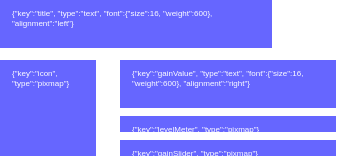 <mxfile>
    <diagram id="gRC5p6lSlWNpRSB2eHs0" name="customLayout">
        <mxGraphModel dx="114" dy="117" grid="1" gridSize="1" guides="1" tooltips="1" connect="1" arrows="1" fold="1" page="1" pageScale="1" pageWidth="200" pageHeight="100" math="0" shadow="0">
            <root>
                <mxCell id="0"/>
                <mxCell id="1" parent="0"/>
                <mxCell id="6" value="{&quot;key&quot;:&quot;icon&quot;, &quot;type&quot;:&quot;pixmap&quot;}" style="rounded=0;whiteSpace=wrap;html=1;fontSize=4;fontColor=#FFFFFF;fillColor=#6666FF;strokeColor=none;verticalAlign=top;align=left;spacing=0;spacingLeft=6;" parent="1" vertex="1">
                    <mxGeometry x="16" y="40" width="48" height="48" as="geometry"/>
                </mxCell>
                <mxCell id="7" value="{&quot;key&quot;:&quot;gainValue&quot;, &quot;type&quot;:&quot;text&quot;, &quot;font&quot;:{&quot;size&quot;:16, &quot;weight&quot;:600}, &quot;alignment&quot;:&quot;right&quot;}" style="rounded=0;whiteSpace=wrap;html=1;fontSize=4;fontColor=#FFFFFF;fillColor=#6666FF;strokeColor=none;verticalAlign=top;align=left;spacing=0;spacingLeft=6;" parent="1" vertex="1">
                    <mxGeometry x="76" y="40" width="108" height="24" as="geometry"/>
                </mxCell>
                <mxCell id="8" value="{&quot;key&quot;:&quot;levelMeter&quot;, &quot;type&quot;:&quot;pixmap&quot;}" style="rounded=0;whiteSpace=wrap;html=1;fontSize=4;fontColor=#FFFFFF;fillColor=#6666FF;strokeColor=none;verticalAlign=top;align=left;spacing=0;spacingLeft=6;" parent="1" vertex="1">
                    <mxGeometry x="76" y="68" width="108" height="8" as="geometry"/>
                </mxCell>
                <mxCell id="9" value="{&quot;key&quot;:&quot;gainSlider&quot;, &quot;type&quot;:&quot;pixmap&quot;}" style="rounded=0;whiteSpace=wrap;html=1;fontSize=4;fontColor=#FFFFFF;fillColor=#6666FF;strokeColor=none;verticalAlign=top;align=left;spacing=0;spacingLeft=6;" parent="1" vertex="1">
                    <mxGeometry x="76" y="80" width="108" height="8" as="geometry"/>
                </mxCell>
                <mxCell id="DI9kBK8Rm9_XXlFNE4hC-9" value="{&quot;key&quot;:&quot;title&quot;, &quot;type&quot;:&quot;text&quot;, &quot;font&quot;:{&quot;size&quot;:16, &quot;weight&quot;:600}, &quot;alignment&quot;:&quot;left&quot;}" style="rounded=0;whiteSpace=wrap;html=1;fontSize=4;fontColor=#FFFFFF;fillColor=#6666FF;strokeColor=none;verticalAlign=top;align=left;spacing=0;spacingLeft=6;" vertex="1" parent="1">
                    <mxGeometry x="16" y="10" width="136" height="24" as="geometry"/>
                </mxCell>
            </root>
        </mxGraphModel>
    </diagram>
    <diagram name="indicatorLayout" id="8Op-dqdAiXIAyYBQg95h">
        <mxGraphModel dx="138" dy="141" grid="1" gridSize="1" guides="1" tooltips="1" connect="1" arrows="1" fold="1" page="1" pageScale="1" pageWidth="200" pageHeight="100" math="0" shadow="0">
            <root>
                <mxCell id="zf-_htT1ZFLxrwi-bp1Y-0"/>
                <mxCell id="zf-_htT1ZFLxrwi-bp1Y-1" parent="zf-_htT1ZFLxrwi-bp1Y-0"/>
                <mxCell id="bUAzu6Rc4y3xahkR9zPU-0" value="{&quot;key&quot;:&quot;title&quot;, &quot;type&quot;:&quot;text&quot;, &quot;font&quot;:{&quot;size&quot;:16, &quot;weight&quot;:600}, &quot;alignment&quot;:&quot;left&quot;}" style="rounded=0;whiteSpace=wrap;html=1;fontSize=4;fontColor=#FFFFFF;fillColor=#6666FF;strokeColor=none;verticalAlign=top;align=left;spacing=0;spacingLeft=6;" vertex="1" parent="zf-_htT1ZFLxrwi-bp1Y-1">
                    <mxGeometry x="16" y="10" width="136" height="24" as="geometry"/>
                </mxCell>
                <mxCell id="zf-_htT1ZFLxrwi-bp1Y-4" value="{&quot;key&quot;:&quot;icon&quot;, &quot;type&quot;:&quot;pixmap&quot;}" style="rounded=0;whiteSpace=wrap;html=1;fontSize=4;fontColor=#FFFFFF;fillColor=#6666FF;strokeColor=none;verticalAlign=top;align=left;spacing=0;spacingLeft=6;" parent="zf-_htT1ZFLxrwi-bp1Y-1" vertex="1">
                    <mxGeometry x="16" y="40" width="48" height="48" as="geometry"/>
                </mxCell>
                <mxCell id="zf-_htT1ZFLxrwi-bp1Y-5" value="{&quot;key&quot;:&quot;gainValue&quot;, &quot;type&quot;:&quot;text&quot;, &quot;font&quot;:{&quot;size&quot;:24, &quot;weight&quot;:600}, &quot;alignment&quot;:&quot;right&quot;}" style="rounded=0;whiteSpace=wrap;html=1;fontSize=4;fontColor=#FFFFFF;fillColor=#6666FF;strokeColor=none;verticalAlign=top;align=left;spacing=0;spacingLeft=6;" parent="zf-_htT1ZFLxrwi-bp1Y-1" vertex="1">
                    <mxGeometry x="76" y="40" width="108" height="32" as="geometry"/>
                </mxCell>
                <mxCell id="zf-_htT1ZFLxrwi-bp1Y-6" value="{&amp;quot;key&amp;quot;:&amp;quot;indicator&amp;quot;,&amp;quot;type&amp;quot;:&amp;quot;bar&amp;quot;,&amp;quot;value&amp;quot;:0,&amp;quot;subtype&amp;quot;:4,&amp;quot;border_w&amp;quot;:0}" style="rounded=0;whiteSpace=wrap;fontSize=3;fontColor=#FFFFFF;fillColor=#6666FF;strokeColor=none;verticalAlign=top;align=left;spacing=0;spacingLeft=6;html=1;" parent="zf-_htT1ZFLxrwi-bp1Y-1" vertex="1">
                    <mxGeometry x="76" y="74" width="108" height="12" as="geometry"/>
                </mxCell>
            </root>
        </mxGraphModel>
    </diagram>
</mxfile>